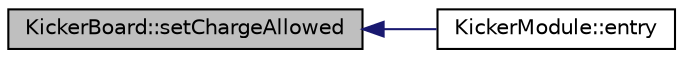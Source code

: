 digraph "KickerBoard::setChargeAllowed"
{
  edge [fontname="Helvetica",fontsize="10",labelfontname="Helvetica",labelfontsize="10"];
  node [fontname="Helvetica",fontsize="10",shape=record];
  rankdir="LR";
  Node54 [label="KickerBoard::setChargeAllowed",height=0.2,width=0.4,color="black", fillcolor="grey75", style="filled", fontcolor="black"];
  Node54 -> Node55 [dir="back",color="midnightblue",fontsize="10",style="solid",fontname="Helvetica"];
  Node55 [label="KickerModule::entry",height=0.2,width=0.4,color="black", fillcolor="white", style="filled",URL="$class_kicker_module.html#a6fcd2828adf2f4c00d113f4b316e22eb",tooltip="Called by the RTOS at the desired update rate. "];
}

